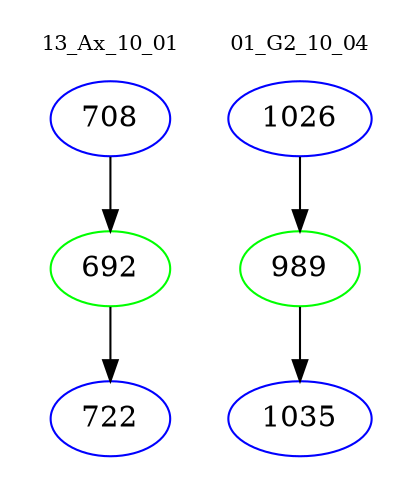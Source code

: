 digraph{
subgraph cluster_0 {
color = white
label = "13_Ax_10_01";
fontsize=10;
T0_708 [label="708", color="blue"]
T0_708 -> T0_692 [color="black"]
T0_692 [label="692", color="green"]
T0_692 -> T0_722 [color="black"]
T0_722 [label="722", color="blue"]
}
subgraph cluster_1 {
color = white
label = "01_G2_10_04";
fontsize=10;
T1_1026 [label="1026", color="blue"]
T1_1026 -> T1_989 [color="black"]
T1_989 [label="989", color="green"]
T1_989 -> T1_1035 [color="black"]
T1_1035 [label="1035", color="blue"]
}
}
